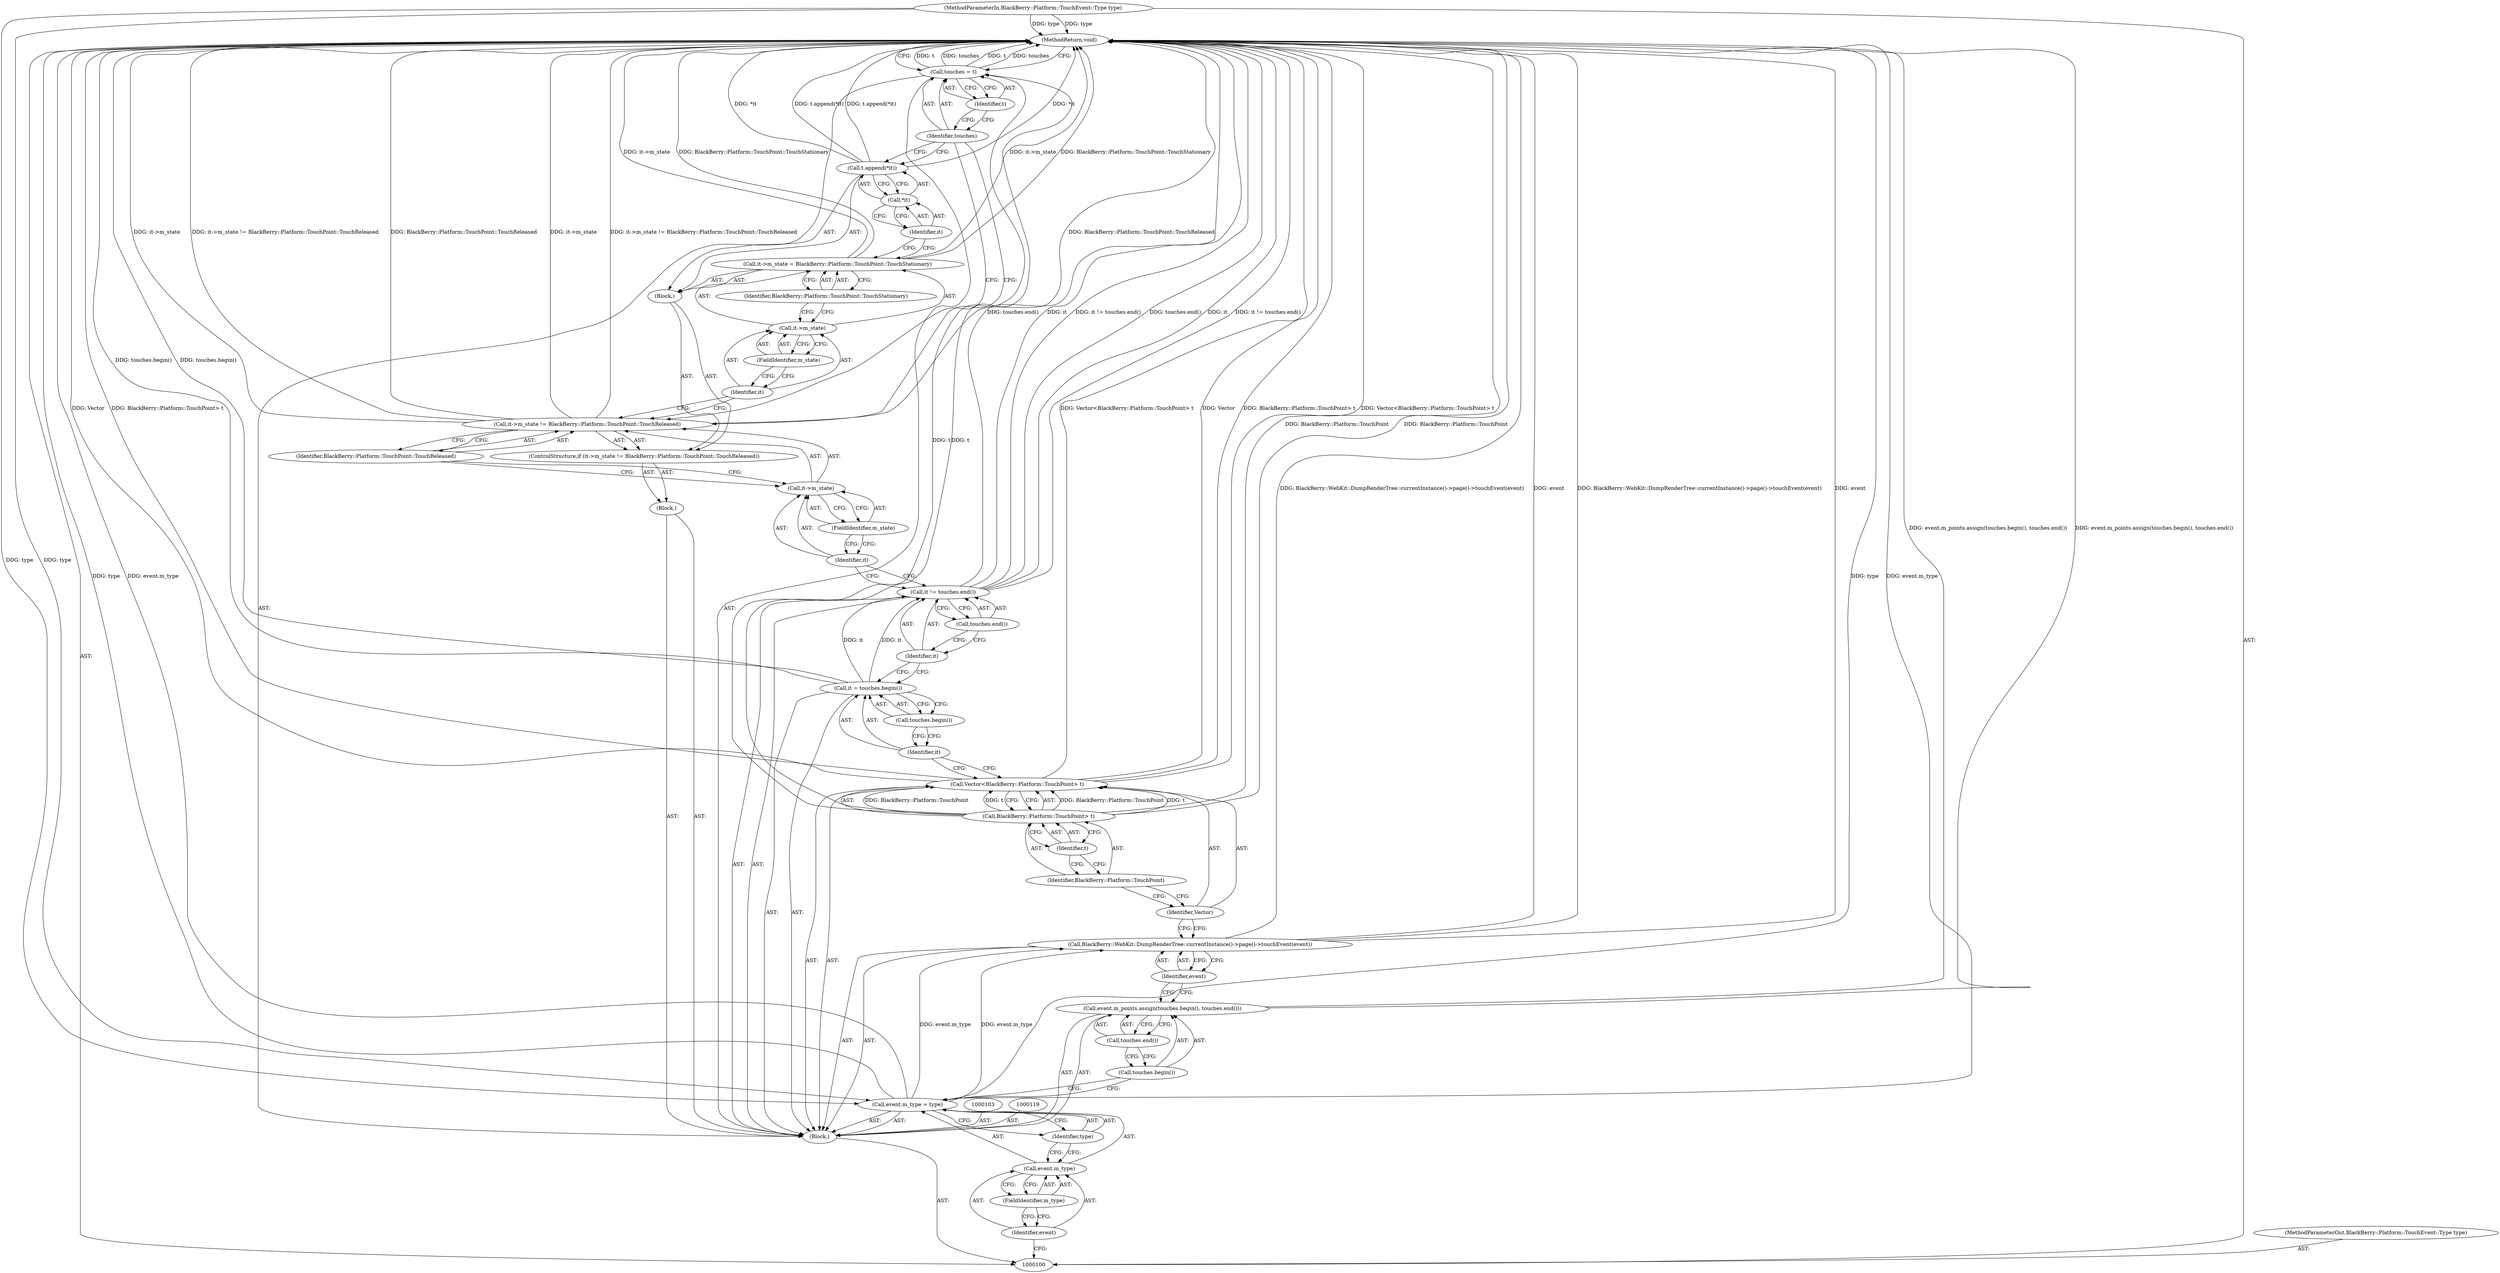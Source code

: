 digraph "1_Chrome_d345af9ed62ee5f431be327967f41c3cc3fe936a_9" {
"1000145" [label="(MethodReturn,void)"];
"1000101" [label="(MethodParameterIn,BlackBerry::Platform::TouchEvent::Type type)"];
"1000205" [label="(MethodParameterOut,BlackBerry::Platform::TouchEvent::Type type)"];
"1000126" [label="(Block,)"];
"1000120" [label="(Call,it = touches.begin())"];
"1000121" [label="(Identifier,it)"];
"1000122" [label="(Call,touches.begin())"];
"1000123" [label="(Call,it != touches.end())"];
"1000124" [label="(Identifier,it)"];
"1000125" [label="(Call,touches.end())"];
"1000128" [label="(Call,it->m_state != BlackBerry::Platform::TouchPoint::TouchReleased)"];
"1000129" [label="(Call,it->m_state)"];
"1000130" [label="(Identifier,it)"];
"1000131" [label="(FieldIdentifier,m_state)"];
"1000132" [label="(Identifier,BlackBerry::Platform::TouchPoint::TouchReleased)"];
"1000133" [label="(Block,)"];
"1000127" [label="(ControlStructure,if (it->m_state != BlackBerry::Platform::TouchPoint::TouchReleased))"];
"1000134" [label="(Call,it->m_state = BlackBerry::Platform::TouchPoint::TouchStationary)"];
"1000135" [label="(Call,it->m_state)"];
"1000136" [label="(Identifier,it)"];
"1000137" [label="(FieldIdentifier,m_state)"];
"1000138" [label="(Identifier,BlackBerry::Platform::TouchPoint::TouchStationary)"];
"1000139" [label="(Call,t.append(*it))"];
"1000140" [label="(Call,*it)"];
"1000141" [label="(Identifier,it)"];
"1000144" [label="(Identifier,t)"];
"1000142" [label="(Call,touches = t)"];
"1000143" [label="(Identifier,touches)"];
"1000102" [label="(Block,)"];
"1000107" [label="(FieldIdentifier,m_type)"];
"1000108" [label="(Identifier,type)"];
"1000104" [label="(Call,event.m_type = type)"];
"1000105" [label="(Call,event.m_type)"];
"1000106" [label="(Identifier,event)"];
"1000110" [label="(Call,touches.begin())"];
"1000109" [label="(Call,event.m_points.assign(touches.begin(), touches.end()))"];
"1000111" [label="(Call,touches.end())"];
"1000112" [label="(Call,BlackBerry::WebKit::DumpRenderTree::currentInstance()->page()->touchEvent(event))"];
"1000113" [label="(Identifier,event)"];
"1000116" [label="(Call,BlackBerry::Platform::TouchPoint> t)"];
"1000117" [label="(Identifier,BlackBerry::Platform::TouchPoint)"];
"1000118" [label="(Identifier,t)"];
"1000114" [label="(Call,Vector<BlackBerry::Platform::TouchPoint> t)"];
"1000115" [label="(Identifier,Vector)"];
"1000145" -> "1000100"  [label="AST: "];
"1000145" -> "1000142"  [label="CFG: "];
"1000116" -> "1000145"  [label="DDG: BlackBerry::Platform::TouchPoint"];
"1000123" -> "1000145"  [label="DDG: touches.end()"];
"1000123" -> "1000145"  [label="DDG: it"];
"1000123" -> "1000145"  [label="DDG: it != touches.end()"];
"1000104" -> "1000145"  [label="DDG: type"];
"1000104" -> "1000145"  [label="DDG: event.m_type"];
"1000114" -> "1000145"  [label="DDG: Vector<BlackBerry::Platform::TouchPoint> t"];
"1000114" -> "1000145"  [label="DDG: Vector"];
"1000114" -> "1000145"  [label="DDG: BlackBerry::Platform::TouchPoint> t"];
"1000139" -> "1000145"  [label="DDG: *it"];
"1000139" -> "1000145"  [label="DDG: t.append(*it)"];
"1000112" -> "1000145"  [label="DDG: BlackBerry::WebKit::DumpRenderTree::currentInstance()->page()->touchEvent(event)"];
"1000112" -> "1000145"  [label="DDG: event"];
"1000109" -> "1000145"  [label="DDG: event.m_points.assign(touches.begin(), touches.end())"];
"1000128" -> "1000145"  [label="DDG: BlackBerry::Platform::TouchPoint::TouchReleased"];
"1000128" -> "1000145"  [label="DDG: it->m_state"];
"1000128" -> "1000145"  [label="DDG: it->m_state != BlackBerry::Platform::TouchPoint::TouchReleased"];
"1000142" -> "1000145"  [label="DDG: t"];
"1000142" -> "1000145"  [label="DDG: touches"];
"1000134" -> "1000145"  [label="DDG: it->m_state"];
"1000134" -> "1000145"  [label="DDG: BlackBerry::Platform::TouchPoint::TouchStationary"];
"1000101" -> "1000145"  [label="DDG: type"];
"1000120" -> "1000145"  [label="DDG: touches.begin()"];
"1000101" -> "1000100"  [label="AST: "];
"1000101" -> "1000145"  [label="DDG: type"];
"1000101" -> "1000104"  [label="DDG: type"];
"1000205" -> "1000100"  [label="AST: "];
"1000126" -> "1000102"  [label="AST: "];
"1000127" -> "1000126"  [label="AST: "];
"1000120" -> "1000102"  [label="AST: "];
"1000120" -> "1000122"  [label="CFG: "];
"1000121" -> "1000120"  [label="AST: "];
"1000122" -> "1000120"  [label="AST: "];
"1000124" -> "1000120"  [label="CFG: "];
"1000120" -> "1000145"  [label="DDG: touches.begin()"];
"1000120" -> "1000123"  [label="DDG: it"];
"1000121" -> "1000120"  [label="AST: "];
"1000121" -> "1000114"  [label="CFG: "];
"1000122" -> "1000121"  [label="CFG: "];
"1000122" -> "1000120"  [label="AST: "];
"1000122" -> "1000121"  [label="CFG: "];
"1000120" -> "1000122"  [label="CFG: "];
"1000123" -> "1000102"  [label="AST: "];
"1000123" -> "1000125"  [label="CFG: "];
"1000124" -> "1000123"  [label="AST: "];
"1000125" -> "1000123"  [label="AST: "];
"1000130" -> "1000123"  [label="CFG: "];
"1000123" -> "1000145"  [label="DDG: touches.end()"];
"1000123" -> "1000145"  [label="DDG: it"];
"1000123" -> "1000145"  [label="DDG: it != touches.end()"];
"1000120" -> "1000123"  [label="DDG: it"];
"1000124" -> "1000123"  [label="AST: "];
"1000124" -> "1000120"  [label="CFG: "];
"1000125" -> "1000124"  [label="CFG: "];
"1000125" -> "1000123"  [label="AST: "];
"1000125" -> "1000124"  [label="CFG: "];
"1000123" -> "1000125"  [label="CFG: "];
"1000128" -> "1000127"  [label="AST: "];
"1000128" -> "1000132"  [label="CFG: "];
"1000129" -> "1000128"  [label="AST: "];
"1000132" -> "1000128"  [label="AST: "];
"1000136" -> "1000128"  [label="CFG: "];
"1000143" -> "1000128"  [label="CFG: "];
"1000128" -> "1000145"  [label="DDG: BlackBerry::Platform::TouchPoint::TouchReleased"];
"1000128" -> "1000145"  [label="DDG: it->m_state"];
"1000128" -> "1000145"  [label="DDG: it->m_state != BlackBerry::Platform::TouchPoint::TouchReleased"];
"1000129" -> "1000128"  [label="AST: "];
"1000129" -> "1000131"  [label="CFG: "];
"1000130" -> "1000129"  [label="AST: "];
"1000131" -> "1000129"  [label="AST: "];
"1000132" -> "1000129"  [label="CFG: "];
"1000130" -> "1000129"  [label="AST: "];
"1000130" -> "1000123"  [label="CFG: "];
"1000131" -> "1000130"  [label="CFG: "];
"1000131" -> "1000129"  [label="AST: "];
"1000131" -> "1000130"  [label="CFG: "];
"1000129" -> "1000131"  [label="CFG: "];
"1000132" -> "1000128"  [label="AST: "];
"1000132" -> "1000129"  [label="CFG: "];
"1000128" -> "1000132"  [label="CFG: "];
"1000133" -> "1000127"  [label="AST: "];
"1000134" -> "1000133"  [label="AST: "];
"1000139" -> "1000133"  [label="AST: "];
"1000127" -> "1000126"  [label="AST: "];
"1000128" -> "1000127"  [label="AST: "];
"1000133" -> "1000127"  [label="AST: "];
"1000134" -> "1000133"  [label="AST: "];
"1000134" -> "1000138"  [label="CFG: "];
"1000135" -> "1000134"  [label="AST: "];
"1000138" -> "1000134"  [label="AST: "];
"1000141" -> "1000134"  [label="CFG: "];
"1000134" -> "1000145"  [label="DDG: it->m_state"];
"1000134" -> "1000145"  [label="DDG: BlackBerry::Platform::TouchPoint::TouchStationary"];
"1000135" -> "1000134"  [label="AST: "];
"1000135" -> "1000137"  [label="CFG: "];
"1000136" -> "1000135"  [label="AST: "];
"1000137" -> "1000135"  [label="AST: "];
"1000138" -> "1000135"  [label="CFG: "];
"1000136" -> "1000135"  [label="AST: "];
"1000136" -> "1000128"  [label="CFG: "];
"1000137" -> "1000136"  [label="CFG: "];
"1000137" -> "1000135"  [label="AST: "];
"1000137" -> "1000136"  [label="CFG: "];
"1000135" -> "1000137"  [label="CFG: "];
"1000138" -> "1000134"  [label="AST: "];
"1000138" -> "1000135"  [label="CFG: "];
"1000134" -> "1000138"  [label="CFG: "];
"1000139" -> "1000133"  [label="AST: "];
"1000139" -> "1000140"  [label="CFG: "];
"1000140" -> "1000139"  [label="AST: "];
"1000143" -> "1000139"  [label="CFG: "];
"1000139" -> "1000145"  [label="DDG: *it"];
"1000139" -> "1000145"  [label="DDG: t.append(*it)"];
"1000140" -> "1000139"  [label="AST: "];
"1000140" -> "1000141"  [label="CFG: "];
"1000141" -> "1000140"  [label="AST: "];
"1000139" -> "1000140"  [label="CFG: "];
"1000141" -> "1000140"  [label="AST: "];
"1000141" -> "1000134"  [label="CFG: "];
"1000140" -> "1000141"  [label="CFG: "];
"1000144" -> "1000142"  [label="AST: "];
"1000144" -> "1000143"  [label="CFG: "];
"1000142" -> "1000144"  [label="CFG: "];
"1000142" -> "1000102"  [label="AST: "];
"1000142" -> "1000144"  [label="CFG: "];
"1000143" -> "1000142"  [label="AST: "];
"1000144" -> "1000142"  [label="AST: "];
"1000145" -> "1000142"  [label="CFG: "];
"1000142" -> "1000145"  [label="DDG: t"];
"1000142" -> "1000145"  [label="DDG: touches"];
"1000116" -> "1000142"  [label="DDG: t"];
"1000143" -> "1000142"  [label="AST: "];
"1000143" -> "1000139"  [label="CFG: "];
"1000143" -> "1000128"  [label="CFG: "];
"1000144" -> "1000143"  [label="CFG: "];
"1000102" -> "1000100"  [label="AST: "];
"1000103" -> "1000102"  [label="AST: "];
"1000104" -> "1000102"  [label="AST: "];
"1000109" -> "1000102"  [label="AST: "];
"1000112" -> "1000102"  [label="AST: "];
"1000114" -> "1000102"  [label="AST: "];
"1000119" -> "1000102"  [label="AST: "];
"1000120" -> "1000102"  [label="AST: "];
"1000123" -> "1000102"  [label="AST: "];
"1000126" -> "1000102"  [label="AST: "];
"1000142" -> "1000102"  [label="AST: "];
"1000107" -> "1000105"  [label="AST: "];
"1000107" -> "1000106"  [label="CFG: "];
"1000105" -> "1000107"  [label="CFG: "];
"1000108" -> "1000104"  [label="AST: "];
"1000108" -> "1000105"  [label="CFG: "];
"1000104" -> "1000108"  [label="CFG: "];
"1000104" -> "1000102"  [label="AST: "];
"1000104" -> "1000108"  [label="CFG: "];
"1000105" -> "1000104"  [label="AST: "];
"1000108" -> "1000104"  [label="AST: "];
"1000110" -> "1000104"  [label="CFG: "];
"1000104" -> "1000145"  [label="DDG: type"];
"1000104" -> "1000145"  [label="DDG: event.m_type"];
"1000101" -> "1000104"  [label="DDG: type"];
"1000104" -> "1000112"  [label="DDG: event.m_type"];
"1000105" -> "1000104"  [label="AST: "];
"1000105" -> "1000107"  [label="CFG: "];
"1000106" -> "1000105"  [label="AST: "];
"1000107" -> "1000105"  [label="AST: "];
"1000108" -> "1000105"  [label="CFG: "];
"1000106" -> "1000105"  [label="AST: "];
"1000106" -> "1000100"  [label="CFG: "];
"1000107" -> "1000106"  [label="CFG: "];
"1000110" -> "1000109"  [label="AST: "];
"1000110" -> "1000104"  [label="CFG: "];
"1000111" -> "1000110"  [label="CFG: "];
"1000109" -> "1000102"  [label="AST: "];
"1000109" -> "1000111"  [label="CFG: "];
"1000110" -> "1000109"  [label="AST: "];
"1000111" -> "1000109"  [label="AST: "];
"1000113" -> "1000109"  [label="CFG: "];
"1000109" -> "1000145"  [label="DDG: event.m_points.assign(touches.begin(), touches.end())"];
"1000111" -> "1000109"  [label="AST: "];
"1000111" -> "1000110"  [label="CFG: "];
"1000109" -> "1000111"  [label="CFG: "];
"1000112" -> "1000102"  [label="AST: "];
"1000112" -> "1000113"  [label="CFG: "];
"1000113" -> "1000112"  [label="AST: "];
"1000115" -> "1000112"  [label="CFG: "];
"1000112" -> "1000145"  [label="DDG: BlackBerry::WebKit::DumpRenderTree::currentInstance()->page()->touchEvent(event)"];
"1000112" -> "1000145"  [label="DDG: event"];
"1000104" -> "1000112"  [label="DDG: event.m_type"];
"1000113" -> "1000112"  [label="AST: "];
"1000113" -> "1000109"  [label="CFG: "];
"1000112" -> "1000113"  [label="CFG: "];
"1000116" -> "1000114"  [label="AST: "];
"1000116" -> "1000118"  [label="CFG: "];
"1000117" -> "1000116"  [label="AST: "];
"1000118" -> "1000116"  [label="AST: "];
"1000114" -> "1000116"  [label="CFG: "];
"1000116" -> "1000145"  [label="DDG: BlackBerry::Platform::TouchPoint"];
"1000116" -> "1000114"  [label="DDG: BlackBerry::Platform::TouchPoint"];
"1000116" -> "1000114"  [label="DDG: t"];
"1000116" -> "1000142"  [label="DDG: t"];
"1000117" -> "1000116"  [label="AST: "];
"1000117" -> "1000115"  [label="CFG: "];
"1000118" -> "1000117"  [label="CFG: "];
"1000118" -> "1000116"  [label="AST: "];
"1000118" -> "1000117"  [label="CFG: "];
"1000116" -> "1000118"  [label="CFG: "];
"1000114" -> "1000102"  [label="AST: "];
"1000114" -> "1000116"  [label="CFG: "];
"1000115" -> "1000114"  [label="AST: "];
"1000116" -> "1000114"  [label="AST: "];
"1000121" -> "1000114"  [label="CFG: "];
"1000114" -> "1000145"  [label="DDG: Vector<BlackBerry::Platform::TouchPoint> t"];
"1000114" -> "1000145"  [label="DDG: Vector"];
"1000114" -> "1000145"  [label="DDG: BlackBerry::Platform::TouchPoint> t"];
"1000116" -> "1000114"  [label="DDG: BlackBerry::Platform::TouchPoint"];
"1000116" -> "1000114"  [label="DDG: t"];
"1000115" -> "1000114"  [label="AST: "];
"1000115" -> "1000112"  [label="CFG: "];
"1000117" -> "1000115"  [label="CFG: "];
}
